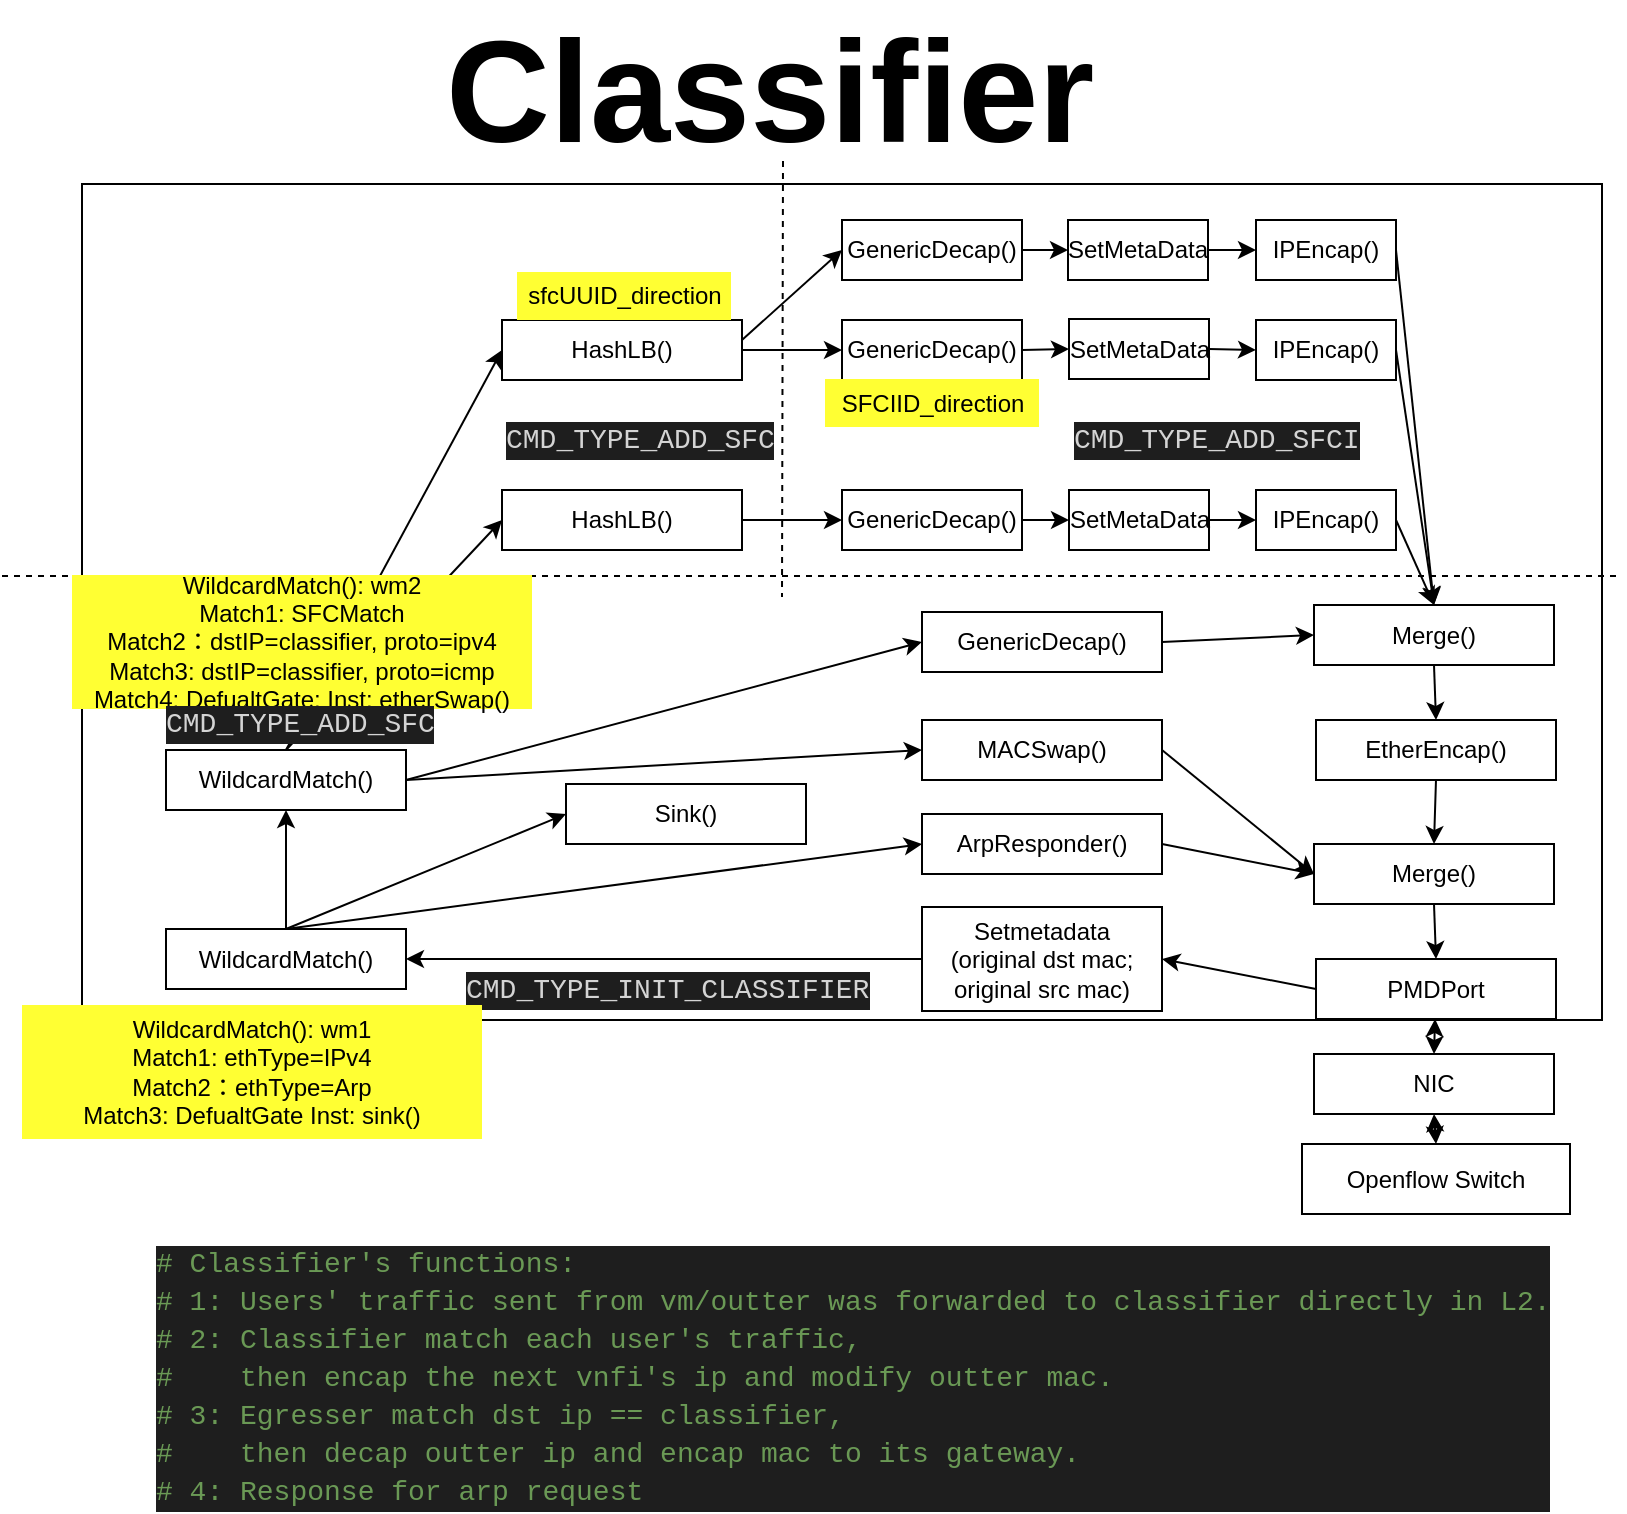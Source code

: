 <mxfile version="10.9.5" type="device"><diagram name="页-1" id="页-1"><mxGraphModel dx="150" dy="446" grid="1" gridSize="10" guides="1" tooltips="1" connect="1" arrows="1" fold="1" page="1" pageScale="1" pageWidth="827" pageHeight="1169" math="0" shadow="0"><root><mxCell id="0"/><mxCell id="1" parent="0"/><mxCell id="xbQShqGJ_ae4azPiM4kQ-2" value="" style="rounded=0;whiteSpace=wrap;html=1;" parent="1" vertex="1"><mxGeometry x="880" y="172" width="760" height="418" as="geometry"/></mxCell><mxCell id="xbQShqGJ_ae4azPiM4kQ-3" value="PMDPort" style="rounded=0;whiteSpace=wrap;html=1;" parent="1" vertex="1"><mxGeometry x="1497" y="559.5" width="120" height="30" as="geometry"/></mxCell><mxCell id="xbQShqGJ_ae4azPiM4kQ-8" value="Merge()" style="rounded=0;whiteSpace=wrap;html=1;" parent="1" vertex="1"><mxGeometry x="1496" y="502" width="120" height="30" as="geometry"/></mxCell><mxCell id="xbQShqGJ_ae4azPiM4kQ-9" value="" style="endArrow=classic;html=1;exitX=0.5;exitY=1;exitDx=0;exitDy=0;entryX=0.5;entryY=0;entryDx=0;entryDy=0;" parent="1" source="xbQShqGJ_ae4azPiM4kQ-8" target="xbQShqGJ_ae4azPiM4kQ-3" edge="1"><mxGeometry width="50" height="50" relative="1" as="geometry"><mxPoint x="1070.5" y="487.5" as="sourcePoint"/><mxPoint x="1290.5" y="367.5" as="targetPoint"/></mxGeometry></mxCell><mxCell id="MqPErqQaMQPb4wIADp1m-12" value="" style="rounded=1;orthogonalLoop=1;jettySize=auto;html=1;entryX=0;entryY=0.5;entryDx=0;entryDy=0;exitX=0.5;exitY=0;exitDx=0;exitDy=0;" parent="1" source="WzTzoTcnBK1GvFxiumAp-3" target="MqPErqQaMQPb4wIADp1m-25" edge="1"><mxGeometry relative="1" as="geometry"><mxPoint x="1053" y="381" as="sourcePoint"/></mxGeometry></mxCell><mxCell id="MqPErqQaMQPb4wIADp1m-11" value="&lt;div style=&quot;text-align: left&quot;&gt;IPEncap()&lt;br&gt;&lt;/div&gt;" style="rounded=0;whiteSpace=wrap;html=1;" parent="1" vertex="1"><mxGeometry x="1467" y="325" width="70" height="30" as="geometry"/></mxCell><mxCell id="xbQShqGJ_ae4azPiM4kQ-19" value="" style="endArrow=classic;startArrow=classic;html=1;exitX=0.5;exitY=0;exitDx=0;exitDy=0;" parent="1" source="xbQShqGJ_ae4azPiM4kQ-24" target="xbQShqGJ_ae4azPiM4kQ-3" edge="1"><mxGeometry width="50" height="50" relative="1" as="geometry"><mxPoint x="1288" y="672" as="sourcePoint"/><mxPoint x="1328" y="712" as="targetPoint"/></mxGeometry></mxCell><mxCell id="xbQShqGJ_ae4azPiM4kQ-24" value="NIC" style="rounded=0;whiteSpace=wrap;html=1;" parent="1" vertex="1"><mxGeometry x="1496" y="607" width="120" height="30" as="geometry"/></mxCell><mxCell id="xbQShqGJ_ae4azPiM4kQ-46" value="Openflow Switch" style="rounded=0;whiteSpace=wrap;html=1;" parent="1" vertex="1"><mxGeometry x="1490" y="652" width="134" height="35" as="geometry"/></mxCell><mxCell id="xbQShqGJ_ae4azPiM4kQ-47" value="" style="endArrow=classic;startArrow=classic;html=1;entryX=0.5;entryY=0;entryDx=0;entryDy=0;exitX=0.5;exitY=1;exitDx=0;exitDy=0;" parent="1" source="xbQShqGJ_ae4azPiM4kQ-24" target="xbQShqGJ_ae4azPiM4kQ-46" edge="1"><mxGeometry width="50" height="50" relative="1" as="geometry"><mxPoint x="1357.5" y="633.5" as="sourcePoint"/><mxPoint x="1292.185" y="580" as="targetPoint"/></mxGeometry></mxCell><mxCell id="WzTzoTcnBK1GvFxiumAp-9" value="" style="endArrow=classic;html=1;entryX=1;entryY=0.5;entryDx=0;entryDy=0;exitX=0;exitY=0.5;exitDx=0;exitDy=0;" parent="1" source="xbQShqGJ_ae4azPiM4kQ-3" target="eaVA7gbAcbVPM9aS8gXA-2" edge="1"><mxGeometry width="50" height="50" relative="1" as="geometry"><mxPoint x="1039" y="425.5" as="sourcePoint"/><mxPoint x="1420" y="545" as="targetPoint"/></mxGeometry></mxCell><mxCell id="WzTzoTcnBK1GvFxiumAp-11" value="ArpResponder()" style="rounded=0;whiteSpace=wrap;html=1;" parent="1" vertex="1"><mxGeometry x="1300" y="487" width="120" height="30" as="geometry"/></mxCell><mxCell id="WzTzoTcnBK1GvFxiumAp-12" value="" style="endArrow=classic;html=1;entryX=0;entryY=0.5;entryDx=0;entryDy=0;exitX=0.5;exitY=0;exitDx=0;exitDy=0;" parent="1" source="eaVA7gbAcbVPM9aS8gXA-4" target="WzTzoTcnBK1GvFxiumAp-11" edge="1"><mxGeometry width="50" height="50" relative="1" as="geometry"><mxPoint x="992" y="483.5" as="sourcePoint"/><mxPoint x="992" y="337.5" as="targetPoint"/></mxGeometry></mxCell><mxCell id="WzTzoTcnBK1GvFxiumAp-25" value="" style="endArrow=classic;html=1;exitX=1;exitY=0.5;exitDx=0;exitDy=0;entryX=0;entryY=0.5;entryDx=0;entryDy=0;" parent="1" source="4ashn5n-ykzuis5EDAIw-9" target="xbQShqGJ_ae4azPiM4kQ-8" edge="1"><mxGeometry width="50" height="50" relative="1" as="geometry"><mxPoint x="982" y="354" as="sourcePoint"/><mxPoint x="961" y="127.5" as="targetPoint"/></mxGeometry></mxCell><mxCell id="7NcUU4QF5oZ-_NwRikhZ-2" value="" style="endArrow=classic;html=1;entryX=0;entryY=0.5;entryDx=0;entryDy=0;exitX=1;exitY=0.5;exitDx=0;exitDy=0;" parent="1" source="WzTzoTcnBK1GvFxiumAp-11" target="xbQShqGJ_ae4azPiM4kQ-8" edge="1"><mxGeometry width="50" height="50" relative="1" as="geometry"><mxPoint x="1052" y="499" as="sourcePoint"/><mxPoint x="1078" y="470" as="targetPoint"/></mxGeometry></mxCell><mxCell id="7NcUU4QF5oZ-_NwRikhZ-3" value="GenericDecap()" style="rounded=0;whiteSpace=wrap;html=1;" parent="1" vertex="1"><mxGeometry x="1300" y="386" width="120" height="30" as="geometry"/></mxCell><mxCell id="7NcUU4QF5oZ-_NwRikhZ-4" value="" style="endArrow=classic;html=1;entryX=0;entryY=0.5;entryDx=0;entryDy=0;exitX=1;exitY=0.5;exitDx=0;exitDy=0;" parent="1" source="WzTzoTcnBK1GvFxiumAp-3" target="7NcUU4QF5oZ-_NwRikhZ-3" edge="1"><mxGeometry width="50" height="50" relative="1" as="geometry"><mxPoint x="1050" y="483" as="sourcePoint"/><mxPoint x="1110" y="485" as="targetPoint"/></mxGeometry></mxCell><mxCell id="MqPErqQaMQPb4wIADp1m-5" value="EtherEncap()" style="rounded=0;whiteSpace=wrap;html=1;" parent="1" vertex="1"><mxGeometry x="1497" y="440" width="120" height="30" as="geometry"/></mxCell><mxCell id="MqPErqQaMQPb4wIADp1m-6" value="" style="endArrow=classic;html=1;entryX=0;entryY=0.5;entryDx=0;entryDy=0;exitX=1;exitY=0.5;exitDx=0;exitDy=0;" parent="1" source="7NcUU4QF5oZ-_NwRikhZ-3" target="1i6Za20tTQywzM3n3UY5-2" edge="1"><mxGeometry width="50" height="50" relative="1" as="geometry"><mxPoint x="1052" y="499" as="sourcePoint"/><mxPoint x="1190" y="391" as="targetPoint"/></mxGeometry></mxCell><mxCell id="MqPErqQaMQPb4wIADp1m-7" value="" style="endArrow=classic;html=1;entryX=0.5;entryY=0;entryDx=0;entryDy=0;exitX=0.5;exitY=1;exitDx=0;exitDy=0;" parent="1" source="MqPErqQaMQPb4wIADp1m-5" target="xbQShqGJ_ae4azPiM4kQ-8" edge="1"><mxGeometry width="50" height="50" relative="1" as="geometry"><mxPoint x="1310" y="391" as="sourcePoint"/><mxPoint x="1370" y="391" as="targetPoint"/></mxGeometry></mxCell><mxCell id="MqPErqQaMQPb4wIADp1m-8" value="Sink()" style="rounded=0;whiteSpace=wrap;html=1;" parent="1" vertex="1"><mxGeometry x="1122" y="472" width="120" height="30" as="geometry"/></mxCell><mxCell id="MqPErqQaMQPb4wIADp1m-19" value="HashLB()" style="rounded=0;whiteSpace=wrap;html=1;" parent="1" vertex="1"><mxGeometry x="1090" y="240" width="120" height="30" as="geometry"/></mxCell><mxCell id="MqPErqQaMQPb4wIADp1m-15" value="&lt;div style=&quot;text-align: left&quot;&gt;IPEncap()&lt;br&gt;&lt;/div&gt;" style="rounded=0;whiteSpace=wrap;html=1;" parent="1" vertex="1"><mxGeometry x="1467" y="240" width="70" height="30" as="geometry"/></mxCell><mxCell id="MqPErqQaMQPb4wIADp1m-16" value="" style="rounded=1;orthogonalLoop=1;jettySize=auto;html=1;entryX=0;entryY=0.5;entryDx=0;entryDy=0;exitX=0.5;exitY=0;exitDx=0;exitDy=0;" parent="1" source="WzTzoTcnBK1GvFxiumAp-3" target="MqPErqQaMQPb4wIADp1m-19" edge="1"><mxGeometry relative="1" as="geometry"><mxPoint x="1053" y="381" as="sourcePoint"/><mxPoint x="992" y="286.5" as="targetPoint"/></mxGeometry></mxCell><mxCell id="MqPErqQaMQPb4wIADp1m-17" value="" style="rounded=1;orthogonalLoop=1;jettySize=auto;html=1;entryX=0.5;entryY=0;entryDx=0;entryDy=0;exitX=1;exitY=0.5;exitDx=0;exitDy=0;" parent="1" source="MqPErqQaMQPb4wIADp1m-11" target="1i6Za20tTQywzM3n3UY5-2" edge="1"><mxGeometry relative="1" as="geometry"><mxPoint x="1052" y="367.976" as="sourcePoint"/><mxPoint x="1180" y="345.524" as="targetPoint"/></mxGeometry></mxCell><mxCell id="MqPErqQaMQPb4wIADp1m-18" value="" style="rounded=1;orthogonalLoop=1;jettySize=auto;html=1;entryX=0.5;entryY=0;entryDx=0;entryDy=0;exitX=1;exitY=0.5;exitDx=0;exitDy=0;" parent="1" source="MqPErqQaMQPb4wIADp1m-15" target="1i6Za20tTQywzM3n3UY5-2" edge="1"><mxGeometry relative="1" as="geometry"><mxPoint x="1300" y="335" as="sourcePoint"/><mxPoint x="1567" y="440" as="targetPoint"/></mxGeometry></mxCell><mxCell id="MqPErqQaMQPb4wIADp1m-22" value="&lt;div style=&quot;text-align: left&quot;&gt;IPEncap()&lt;br&gt;&lt;/div&gt;" style="rounded=0;whiteSpace=wrap;html=1;" parent="1" vertex="1"><mxGeometry x="1467" y="190" width="70" height="30" as="geometry"/></mxCell><mxCell id="MqPErqQaMQPb4wIADp1m-23" value="" style="rounded=1;orthogonalLoop=1;jettySize=auto;html=1;entryX=0;entryY=0.5;entryDx=0;entryDy=0;" parent="1" source="4ashn5n-ykzuis5EDAIw-6" target="MqPErqQaMQPb4wIADp1m-22" edge="1"><mxGeometry relative="1" as="geometry"><mxPoint x="1210" y="250" as="sourcePoint"/><mxPoint x="1100" y="265" as="targetPoint"/></mxGeometry></mxCell><mxCell id="MqPErqQaMQPb4wIADp1m-24" value="" style="rounded=1;orthogonalLoop=1;jettySize=auto;html=1;exitX=1;exitY=0.5;exitDx=0;exitDy=0;entryX=0;entryY=0.5;entryDx=0;entryDy=0;" parent="1" source="_9mAQBurSplOw-iscjlF-9" target="4ashn5n-ykzuis5EDAIw-4" edge="1"><mxGeometry relative="1" as="geometry"><mxPoint x="1220" y="260" as="sourcePoint"/><mxPoint x="1300" y="215" as="targetPoint"/></mxGeometry></mxCell><mxCell id="MqPErqQaMQPb4wIADp1m-25" value="HashLB()" style="rounded=0;whiteSpace=wrap;html=1;" parent="1" vertex="1"><mxGeometry x="1090" y="325" width="120" height="30" as="geometry"/></mxCell><mxCell id="MqPErqQaMQPb4wIADp1m-26" value="" style="rounded=1;orthogonalLoop=1;jettySize=auto;html=1;exitX=1;exitY=0.5;exitDx=0;exitDy=0;" parent="1" source="4ashn5n-ykzuis5EDAIw-2" target="MqPErqQaMQPb4wIADp1m-11" edge="1"><mxGeometry relative="1" as="geometry"><mxPoint x="1230" y="340" as="sourcePoint"/><mxPoint x="1116" y="350" as="targetPoint"/></mxGeometry></mxCell><mxCell id="MqPErqQaMQPb4wIADp1m-27" value="" style="rounded=1;orthogonalLoop=1;jettySize=auto;html=1;entryX=0.5;entryY=0;entryDx=0;entryDy=0;exitX=1;exitY=0.5;exitDx=0;exitDy=0;" parent="1" source="MqPErqQaMQPb4wIADp1m-22" target="1i6Za20tTQywzM3n3UY5-2" edge="1"><mxGeometry relative="1" as="geometry"><mxPoint x="1420" y="272" as="sourcePoint"/><mxPoint x="1567" y="440" as="targetPoint"/></mxGeometry></mxCell><mxCell id="MqPErqQaMQPb4wIADp1m-28" value="" style="endArrow=none;dashed=1;html=1;" parent="1" edge="1"><mxGeometry width="50" height="50" relative="1" as="geometry"><mxPoint x="840" y="368" as="sourcePoint"/><mxPoint x="1650" y="368" as="targetPoint"/></mxGeometry></mxCell><mxCell id="MqPErqQaMQPb4wIADp1m-30" value="" style="endArrow=none;dashed=1;html=1;" parent="1" edge="1"><mxGeometry width="50" height="50" relative="1" as="geometry"><mxPoint x="1230.5" y="160.5" as="sourcePoint"/><mxPoint x="1230" y="378.5" as="targetPoint"/></mxGeometry></mxCell><mxCell id="CKxfg2RsrbhRUyF5owSg-2" value="&lt;div style=&quot;color: rgb(212 , 212 , 212) ; background-color: rgb(30 , 30 , 30) ; font-family: &amp;#34;consolas&amp;#34; , &amp;#34;courier new&amp;#34; , monospace ; font-size: 14px ; line-height: 19px ; white-space: pre&quot;&gt;CMD_TYPE_INIT_CLASSIFIER&lt;/div&gt;" style="text;html=1;resizable=0;points=[];autosize=1;align=left;verticalAlign=top;spacingTop=-4;" parent="1" vertex="1"><mxGeometry x="1070" y="562.5" width="200" height="20" as="geometry"/></mxCell><mxCell id="CKxfg2RsrbhRUyF5owSg-3" value="&lt;div style=&quot;color: rgb(212 , 212 , 212) ; background-color: rgb(30 , 30 , 30) ; font-family: &amp;#34;consolas&amp;#34; , &amp;#34;courier new&amp;#34; , monospace ; font-size: 14px ; line-height: 19px ; white-space: pre&quot;&gt;CMD_TYPE_ADD_SFCI&lt;/div&gt;" style="text;html=1;resizable=0;points=[];autosize=1;align=left;verticalAlign=top;spacingTop=-4;" parent="1" vertex="1"><mxGeometry x="1373.5" y="287.5" width="150" height="20" as="geometry"/></mxCell><mxCell id="CKxfg2RsrbhRUyF5owSg-5" value="&lt;b&gt;&lt;font style=&quot;font-size: 72px&quot;&gt;Classifier&lt;/font&gt;&lt;/b&gt;" style="text;html=1;resizable=0;points=[];autosize=1;align=left;verticalAlign=top;spacingTop=-4;" parent="1" vertex="1"><mxGeometry x="1060" y="80" width="340" height="40" as="geometry"/></mxCell><mxCell id="CKxfg2RsrbhRUyF5owSg-6" value="&lt;span style=&quot;text-align: left ; white-space: nowrap&quot;&gt;WildcardMatch(): wm1&lt;br&gt;&lt;/span&gt;&lt;span style=&quot;text-align: left ; white-space: nowrap&quot;&gt;Match1: ethType=IPv4&lt;/span&gt;&lt;span style=&quot;text-align: left ; white-space: nowrap&quot;&gt;&lt;br&gt;Match2：ethType=Arp&lt;br&gt;Match3: DefualtGate Inst: sink()&lt;br&gt;&lt;/span&gt;" style="text;html=1;strokeColor=none;fillColor=#FFFF33;align=center;verticalAlign=middle;whiteSpace=wrap;rounded=0;" parent="1" vertex="1"><mxGeometry x="850" y="582.5" width="230" height="67" as="geometry"/></mxCell><mxCell id="CKxfg2RsrbhRUyF5owSg-7" value="&lt;div style=&quot;color: rgb(212 , 212 , 212) ; background-color: rgb(30 , 30 , 30) ; font-family: &amp;#34;consolas&amp;#34; , &amp;#34;courier new&amp;#34; , monospace ; font-size: 14px ; line-height: 19px ; white-space: pre&quot;&gt;CMD_TYPE_ADD_SFC&lt;/div&gt;" style="text;html=1;resizable=0;points=[];autosize=1;align=left;verticalAlign=top;spacingTop=-4;" parent="1" vertex="1"><mxGeometry x="1090" y="287.5" width="140" height="20" as="geometry"/></mxCell><mxCell id="CKxfg2RsrbhRUyF5owSg-8" value="&lt;span style=&quot;text-align: left ; white-space: nowrap&quot;&gt;sfcUUID_direction&lt;br&gt;&lt;/span&gt;" style="text;html=1;strokeColor=none;fillColor=#FFFF33;align=center;verticalAlign=middle;whiteSpace=wrap;rounded=0;" parent="1" vertex="1"><mxGeometry x="1097.5" y="216" width="107" height="24" as="geometry"/></mxCell><mxCell id="_9mAQBurSplOw-iscjlF-7" value="GenericDecap()" style="rounded=0;whiteSpace=wrap;html=1;" parent="1" vertex="1"><mxGeometry x="1260" y="325" width="90" height="30" as="geometry"/></mxCell><mxCell id="_9mAQBurSplOw-iscjlF-8" value="" style="rounded=1;orthogonalLoop=1;jettySize=auto;html=1;exitX=1;exitY=0.5;exitDx=0;exitDy=0;" parent="1" source="MqPErqQaMQPb4wIADp1m-25" target="_9mAQBurSplOw-iscjlF-7" edge="1"><mxGeometry relative="1" as="geometry"><mxPoint x="1210" y="340" as="sourcePoint"/><mxPoint x="1390" y="340" as="targetPoint"/></mxGeometry></mxCell><mxCell id="_9mAQBurSplOw-iscjlF-9" value="GenericDecap()" style="rounded=0;whiteSpace=wrap;html=1;" parent="1" vertex="1"><mxGeometry x="1260" y="240" width="90" height="30" as="geometry"/></mxCell><mxCell id="_9mAQBurSplOw-iscjlF-10" value="GenericDecap()" style="rounded=0;whiteSpace=wrap;html=1;" parent="1" vertex="1"><mxGeometry x="1260" y="190" width="90" height="30" as="geometry"/></mxCell><mxCell id="_9mAQBurSplOw-iscjlF-11" value="" style="rounded=1;orthogonalLoop=1;jettySize=auto;html=1;entryX=0;entryY=0.5;entryDx=0;entryDy=0;" parent="1" target="_9mAQBurSplOw-iscjlF-10" edge="1"><mxGeometry relative="1" as="geometry"><mxPoint x="1210" y="250" as="sourcePoint"/><mxPoint x="1400" y="205" as="targetPoint"/></mxGeometry></mxCell><mxCell id="_9mAQBurSplOw-iscjlF-12" value="" style="rounded=1;orthogonalLoop=1;jettySize=auto;html=1;exitX=1;exitY=0.5;exitDx=0;exitDy=0;" parent="1" source="MqPErqQaMQPb4wIADp1m-19" target="_9mAQBurSplOw-iscjlF-9" edge="1"><mxGeometry relative="1" as="geometry"><mxPoint x="1220" y="265" as="sourcePoint"/><mxPoint x="1410" y="264.62" as="targetPoint"/></mxGeometry></mxCell><mxCell id="_9mAQBurSplOw-iscjlF-14" value="" style="endArrow=classic;html=1;entryX=1;entryY=0.5;entryDx=0;entryDy=0;exitX=0;exitY=0.5;exitDx=0;exitDy=0;" parent="1" source="eaVA7gbAcbVPM9aS8gXA-2" target="eaVA7gbAcbVPM9aS8gXA-4" edge="1"><mxGeometry width="50" height="50" relative="1" as="geometry"><mxPoint x="1507" y="625" as="sourcePoint"/><mxPoint x="1350" y="585" as="targetPoint"/></mxGeometry></mxCell><mxCell id="eaVA7gbAcbVPM9aS8gXA-2" value="Setmetadata&lt;br&gt;(original dst mac;&lt;br&gt;original src mac)" style="rounded=0;whiteSpace=wrap;html=1;" parent="1" vertex="1"><mxGeometry x="1300" y="533.5" width="120" height="52" as="geometry"/></mxCell><mxCell id="eaVA7gbAcbVPM9aS8gXA-4" value="&lt;span style=&quot;text-align: left ; white-space: nowrap&quot;&gt;WildcardMatch()&lt;/span&gt;" style="rounded=0;whiteSpace=wrap;html=1;" parent="1" vertex="1"><mxGeometry x="922" y="544.5" width="120" height="30" as="geometry"/></mxCell><mxCell id="eaVA7gbAcbVPM9aS8gXA-5" value="" style="endArrow=classic;html=1;entryX=0.5;entryY=1;entryDx=0;entryDy=0;exitX=0.5;exitY=0;exitDx=0;exitDy=0;" parent="1" source="eaVA7gbAcbVPM9aS8gXA-4" target="WzTzoTcnBK1GvFxiumAp-3" edge="1"><mxGeometry width="50" height="50" relative="1" as="geometry"><mxPoint x="1022" y="540" as="sourcePoint"/><mxPoint x="1310" y="480" as="targetPoint"/></mxGeometry></mxCell><mxCell id="eaVA7gbAcbVPM9aS8gXA-6" value="" style="endArrow=classic;html=1;entryX=0;entryY=0.5;entryDx=0;entryDy=0;exitX=0.5;exitY=0;exitDx=0;exitDy=0;" parent="1" source="eaVA7gbAcbVPM9aS8gXA-4" target="MqPErqQaMQPb4wIADp1m-8" edge="1"><mxGeometry width="50" height="50" relative="1" as="geometry"><mxPoint x="992" y="540" as="sourcePoint"/><mxPoint x="992" y="495" as="targetPoint"/></mxGeometry></mxCell><mxCell id="eaVA7gbAcbVPM9aS8gXA-7" value="&lt;span style=&quot;text-align: left ; white-space: nowrap&quot;&gt;WildcardMatch(): wm2&lt;br&gt;&lt;/span&gt;&lt;span style=&quot;text-align: left ; white-space: nowrap&quot;&gt;Match1: SFCMatch&lt;/span&gt;&lt;span style=&quot;text-align: left ; white-space: nowrap&quot;&gt;&lt;br&gt;Match2：dstIP=classifier, proto=ipv4&lt;br&gt;Match3: dstIP=classifier, proto=icmp&lt;br&gt;Match4: DefualtGate; Inst: etherSwap()&lt;br&gt;&lt;/span&gt;" style="text;html=1;strokeColor=none;fillColor=#FFFF33;align=center;verticalAlign=middle;whiteSpace=wrap;rounded=0;" parent="1" vertex="1"><mxGeometry x="875" y="367.5" width="230" height="67" as="geometry"/></mxCell><mxCell id="WzTzoTcnBK1GvFxiumAp-3" value="&lt;span style=&quot;text-align: left ; white-space: nowrap&quot;&gt;WildcardMatch()&lt;/span&gt;" style="rounded=0;whiteSpace=wrap;html=1;" parent="1" vertex="1"><mxGeometry x="922" y="455" width="120" height="30" as="geometry"/></mxCell><mxCell id="4ashn5n-ykzuis5EDAIw-2" value="&lt;div style=&quot;text-align: left&quot;&gt;SetMetaData&lt;br&gt;&lt;/div&gt;" style="rounded=0;whiteSpace=wrap;html=1;" parent="1" vertex="1"><mxGeometry x="1373.5" y="325" width="70" height="30" as="geometry"/></mxCell><mxCell id="4ashn5n-ykzuis5EDAIw-3" value="" style="rounded=1;orthogonalLoop=1;jettySize=auto;html=1;exitX=1;exitY=0.5;exitDx=0;exitDy=0;" parent="1" source="_9mAQBurSplOw-iscjlF-7" target="4ashn5n-ykzuis5EDAIw-2" edge="1"><mxGeometry relative="1" as="geometry"><mxPoint x="1350" y="340" as="sourcePoint"/><mxPoint x="1450" y="340" as="targetPoint"/></mxGeometry></mxCell><mxCell id="4ashn5n-ykzuis5EDAIw-4" value="&lt;div style=&quot;text-align: left&quot;&gt;SetMetaData&lt;br&gt;&lt;/div&gt;" style="rounded=0;whiteSpace=wrap;html=1;" parent="1" vertex="1"><mxGeometry x="1373.5" y="239.5" width="70" height="30" as="geometry"/></mxCell><mxCell id="4ashn5n-ykzuis5EDAIw-5" value="" style="rounded=1;orthogonalLoop=1;jettySize=auto;html=1;exitX=1;exitY=0.5;exitDx=0;exitDy=0;entryX=0;entryY=0.5;entryDx=0;entryDy=0;" parent="1" source="4ashn5n-ykzuis5EDAIw-4" target="MqPErqQaMQPb4wIADp1m-15" edge="1"><mxGeometry relative="1" as="geometry"><mxPoint x="1360" y="265" as="sourcePoint"/><mxPoint x="1384" y="265" as="targetPoint"/></mxGeometry></mxCell><mxCell id="4ashn5n-ykzuis5EDAIw-6" value="&lt;div style=&quot;text-align: left&quot;&gt;SetMetaData&lt;br&gt;&lt;/div&gt;" style="rounded=0;whiteSpace=wrap;html=1;" parent="1" vertex="1"><mxGeometry x="1373" y="190" width="70" height="30" as="geometry"/></mxCell><mxCell id="4ashn5n-ykzuis5EDAIw-7" value="" style="rounded=1;orthogonalLoop=1;jettySize=auto;html=1;entryX=0;entryY=0.5;entryDx=0;entryDy=0;" parent="1" source="_9mAQBurSplOw-iscjlF-10" target="4ashn5n-ykzuis5EDAIw-6" edge="1"><mxGeometry relative="1" as="geometry"><mxPoint x="1350" y="205" as="sourcePoint"/><mxPoint x="1467" y="205" as="targetPoint"/></mxGeometry></mxCell><mxCell id="4ashn5n-ykzuis5EDAIw-9" value="MACSwap()" style="rounded=0;whiteSpace=wrap;html=1;" parent="1" vertex="1"><mxGeometry x="1300" y="440" width="120" height="30" as="geometry"/></mxCell><mxCell id="4ashn5n-ykzuis5EDAIw-11" value="" style="endArrow=classic;html=1;exitX=1;exitY=0.5;exitDx=0;exitDy=0;entryX=0;entryY=0.5;entryDx=0;entryDy=0;" parent="1" source="WzTzoTcnBK1GvFxiumAp-3" target="4ashn5n-ykzuis5EDAIw-9" edge="1"><mxGeometry width="50" height="50" relative="1" as="geometry"><mxPoint x="1042" y="470" as="sourcePoint"/><mxPoint x="1497" y="470" as="targetPoint"/></mxGeometry></mxCell><mxCell id="CKxfg2RsrbhRUyF5owSg-10" value="&lt;div style=&quot;color: rgb(212 , 212 , 212) ; background-color: rgb(30 , 30 , 30) ; font-family: &amp;#34;consolas&amp;#34; , &amp;#34;courier new&amp;#34; , monospace ; font-size: 14px ; line-height: 19px ; white-space: pre&quot;&gt;CMD_TYPE_ADD_SFC&lt;/div&gt;" style="text;html=1;resizable=0;points=[];autosize=1;align=left;verticalAlign=top;spacingTop=-4;" parent="1" vertex="1"><mxGeometry x="920" y="430" width="140" height="20" as="geometry"/></mxCell><mxCell id="4ashn5n-ykzuis5EDAIw-13" value="&lt;div style=&quot;color: rgb(212 , 212 , 212) ; background-color: rgb(30 , 30 , 30) ; font-family: &amp;#34;consolas&amp;#34; , &amp;#34;courier new&amp;#34; , monospace ; font-size: 14px ; line-height: 19px ; white-space: pre&quot;&gt;&lt;div&gt;&lt;span style=&quot;color: #6a9955&quot;&gt;#&amp;nbsp;Classifier's&amp;nbsp;functions:&lt;/span&gt;&lt;/div&gt;&lt;div&gt;&lt;span style=&quot;color: #6a9955&quot;&gt;#&amp;nbsp;1:&amp;nbsp;Users'&amp;nbsp;traffic&amp;nbsp;sent&amp;nbsp;from&amp;nbsp;vm/outter&amp;nbsp;was&amp;nbsp;forwarded&amp;nbsp;to&amp;nbsp;classifier&amp;nbsp;directly&amp;nbsp;in&amp;nbsp;L2.&lt;/span&gt;&lt;/div&gt;&lt;div&gt;&lt;span style=&quot;color: rgb(106 , 153 , 85)&quot;&gt;#&amp;nbsp;2:&amp;nbsp;Classifier&amp;nbsp;match&amp;nbsp;each&amp;nbsp;user's&amp;nbsp;traffic,&amp;nbsp;&lt;/span&gt;&lt;/div&gt;&lt;div&gt;&lt;span style=&quot;color: rgb(106 , 153 , 85)&quot;&gt;#    then&amp;nbsp;encap&amp;nbsp;the&amp;nbsp;next&amp;nbsp;vnfi's&amp;nbsp;ip&amp;nbsp;and&amp;nbsp;modify&amp;nbsp;outter&amp;nbsp;mac.&lt;/span&gt;&lt;/div&gt;&lt;div&gt;&lt;span style=&quot;color: rgb(106 , 153 , 85)&quot;&gt;# 3: Egresser match dst ip == classifier,&lt;/span&gt;&lt;/div&gt;&lt;div&gt;&lt;span style=&quot;color: rgb(106 , 153 , 85)&quot;&gt;#    then decap outter ip and encap mac to its gateway.&lt;/span&gt;&lt;/div&gt;&lt;div&gt;&lt;span style=&quot;color: rgb(106 , 153 , 85)&quot;&gt;# 4: Response for arp request&lt;/span&gt;&lt;/div&gt;&lt;/div&gt;" style="text;html=1;resizable=0;points=[];autosize=1;align=left;verticalAlign=top;spacingTop=-4;" parent="1" vertex="1"><mxGeometry x="914.5" y="700" width="650" height="130" as="geometry"/></mxCell><mxCell id="4ashn5n-ykzuis5EDAIw-14" value="&lt;span style=&quot;text-align: left ; white-space: nowrap&quot;&gt;SFCIID_direction&lt;br&gt;&lt;/span&gt;" style="text;html=1;strokeColor=none;fillColor=#FFFF33;align=center;verticalAlign=middle;whiteSpace=wrap;rounded=0;" parent="1" vertex="1"><mxGeometry x="1251.5" y="269.5" width="107" height="24" as="geometry"/></mxCell><mxCell id="1i6Za20tTQywzM3n3UY5-2" value="Merge()" style="rounded=0;whiteSpace=wrap;html=1;" vertex="1" parent="1"><mxGeometry x="1496" y="382.5" width="120" height="30" as="geometry"/></mxCell><mxCell id="1i6Za20tTQywzM3n3UY5-3" value="" style="endArrow=classic;html=1;entryX=0.5;entryY=0;entryDx=0;entryDy=0;exitX=0.5;exitY=1;exitDx=0;exitDy=0;" edge="1" parent="1" source="1i6Za20tTQywzM3n3UY5-2" target="MqPErqQaMQPb4wIADp1m-5"><mxGeometry width="50" height="50" relative="1" as="geometry"><mxPoint x="1566.667" y="479.833" as="sourcePoint"/><mxPoint x="1565.833" y="512.333" as="targetPoint"/></mxGeometry></mxCell><mxCell id="2" value="连接线" parent="0"/></root></mxGraphModel></diagram></mxfile>